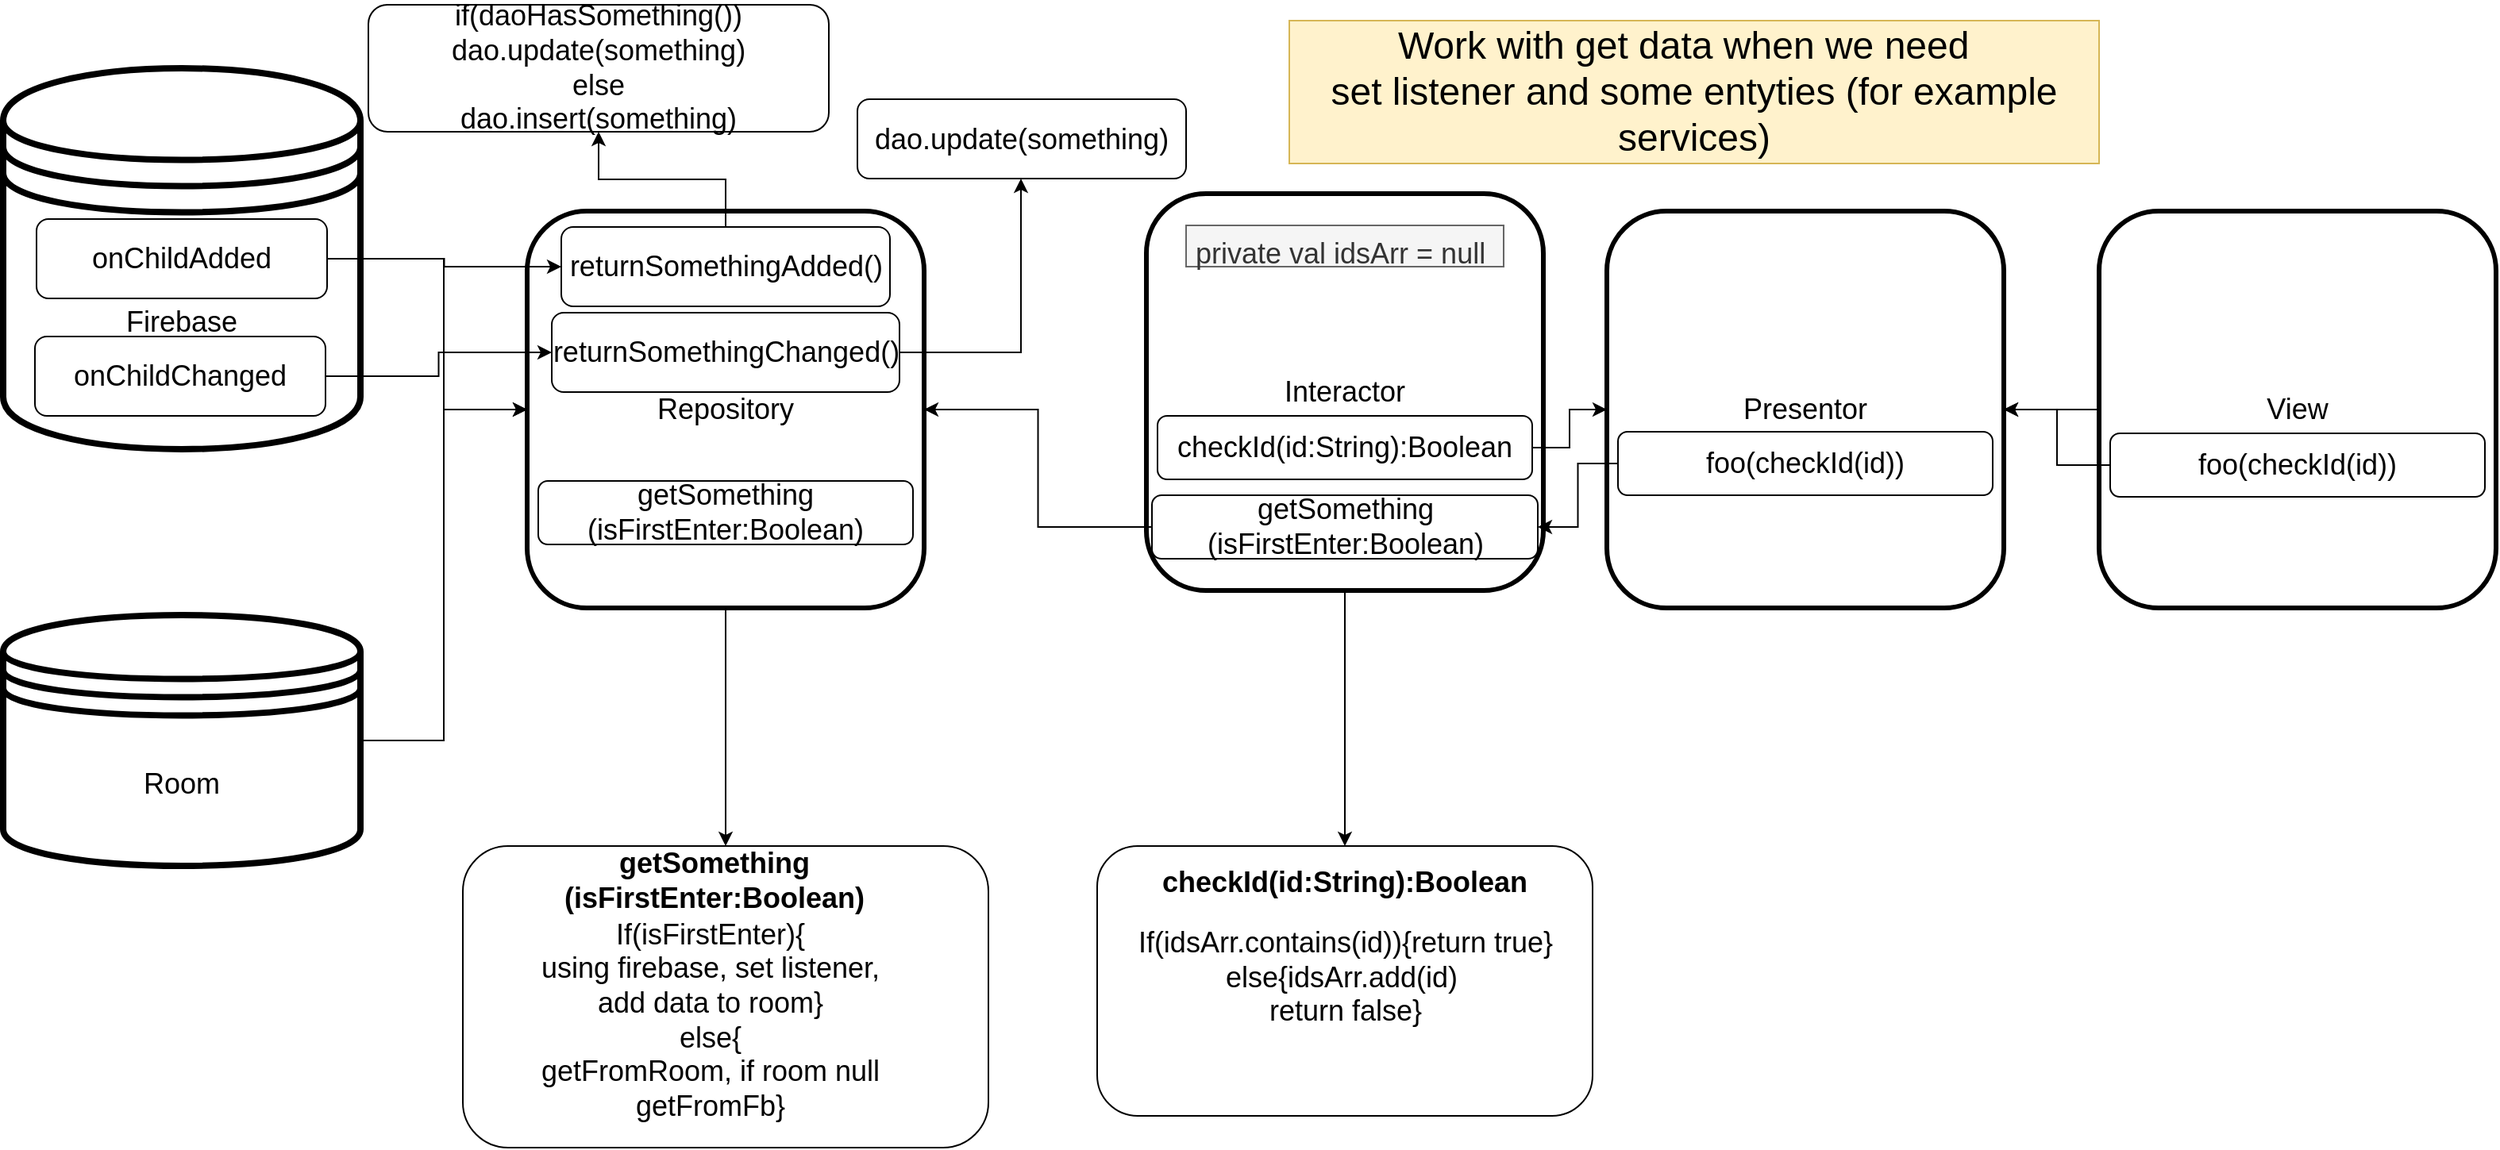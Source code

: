 <mxfile version="12.1.9" type="device" pages="1"><diagram id="5voVR23mDEmxN9KzD-d2" name="Page-1"><mxGraphModel dx="1673" dy="839" grid="1" gridSize="10" guides="1" tooltips="1" connect="1" arrows="1" fold="1" page="1" pageScale="1" pageWidth="827" pageHeight="1169" math="0" shadow="0"><root><mxCell id="0"/><mxCell id="1" parent="0"/><mxCell id="gQSIT6ZkLfOmO_N8D0p--10" style="edgeStyle=orthogonalEdgeStyle;rounded=0;orthogonalLoop=1;jettySize=auto;html=1;entryX=1;entryY=0.5;entryDx=0;entryDy=0;" parent="1" source="gQSIT6ZkLfOmO_N8D0p--2" target="gQSIT6ZkLfOmO_N8D0p--3" edge="1"><mxGeometry relative="1" as="geometry"/></mxCell><mxCell id="gQSIT6ZkLfOmO_N8D0p--2" value="View" style="shape=ext;rounded=1;html=1;whiteSpace=wrap;strokeWidth=3;fontSize=18;" parent="1" vertex="1"><mxGeometry x="1390" y="150" width="250" height="250" as="geometry"/></mxCell><mxCell id="gQSIT6ZkLfOmO_N8D0p--3" value="Presentor" style="shape=ext;rounded=1;html=1;whiteSpace=wrap;strokeWidth=3;fontSize=18;" parent="1" vertex="1"><mxGeometry x="1080" y="150" width="250" height="250" as="geometry"/></mxCell><mxCell id="gQSIT6ZkLfOmO_N8D0p--22" style="edgeStyle=orthogonalEdgeStyle;rounded=0;orthogonalLoop=1;jettySize=auto;html=1;entryX=0.5;entryY=0;entryDx=0;entryDy=0;fontSize=18;" parent="1" source="gQSIT6ZkLfOmO_N8D0p--4" target="gQSIT6ZkLfOmO_N8D0p--21" edge="1"><mxGeometry relative="1" as="geometry"/></mxCell><mxCell id="gQSIT6ZkLfOmO_N8D0p--4" value="Interactor" style="shape=ext;rounded=1;html=1;whiteSpace=wrap;strokeWidth=3;fontSize=18;comic=0;" parent="1" vertex="1"><mxGeometry x="790" y="139" width="250" height="250" as="geometry"/></mxCell><mxCell id="gQSIT6ZkLfOmO_N8D0p--40" style="edgeStyle=orthogonalEdgeStyle;rounded=0;orthogonalLoop=1;jettySize=auto;html=1;entryX=0.5;entryY=0;entryDx=0;entryDy=0;fontSize=18;" parent="1" source="gQSIT6ZkLfOmO_N8D0p--5" target="gQSIT6ZkLfOmO_N8D0p--38" edge="1"><mxGeometry relative="1" as="geometry"/></mxCell><mxCell id="gQSIT6ZkLfOmO_N8D0p--5" value="Repository" style="shape=ext;rounded=1;html=1;whiteSpace=wrap;strokeWidth=3;fontSize=18;" parent="1" vertex="1"><mxGeometry x="400" y="150" width="250" height="250" as="geometry"/></mxCell><mxCell id="gQSIT6ZkLfOmO_N8D0p--8" value="&lt;font style=&quot;font-size: 24px&quot;&gt;Work with get data when we need&amp;nbsp;&amp;nbsp;&lt;br&gt;&lt;/font&gt;&lt;span style=&quot;font-size: 24px&quot;&gt;set listener and some entyties (for example services)&lt;/span&gt;" style="text;html=1;strokeColor=#d6b656;fillColor=#fff2cc;align=center;verticalAlign=middle;whiteSpace=wrap;rounded=0;" parent="1" vertex="1"><mxGeometry x="880" y="30" width="510" height="90" as="geometry"/></mxCell><mxCell id="gQSIT6ZkLfOmO_N8D0p--31" style="edgeStyle=orthogonalEdgeStyle;rounded=0;orthogonalLoop=1;jettySize=auto;html=1;fontSize=18;" parent="1" source="gQSIT6ZkLfOmO_N8D0p--12" target="gQSIT6ZkLfOmO_N8D0p--3" edge="1"><mxGeometry relative="1" as="geometry"/></mxCell><mxCell id="gQSIT6ZkLfOmO_N8D0p--12" value="checkId(id:String):Boolean" style="shape=ext;rounded=1;html=1;whiteSpace=wrap;fontSize=18;" parent="1" vertex="1"><mxGeometry x="797" y="279" width="236" height="40" as="geometry"/></mxCell><mxCell id="gQSIT6ZkLfOmO_N8D0p--13" value="private val idsArr = null" style="text;strokeColor=#666666;fillColor=#f5f5f5;align=left;verticalAlign=top;spacingLeft=4;spacingRight=4;overflow=hidden;rotatable=0;points=[[0,0.5],[1,0.5]];portConstraint=eastwest;fontSize=18;fontColor=#333333;perimeterSpacing=0;" parent="1" vertex="1"><mxGeometry x="815" y="159" width="200" height="26" as="geometry"/></mxCell><mxCell id="gQSIT6ZkLfOmO_N8D0p--21" value="" style="shape=ext;rounded=1;html=1;whiteSpace=wrap;fontSize=18;" parent="1" vertex="1"><mxGeometry x="759" y="550" width="312" height="170" as="geometry"/></mxCell><mxCell id="gQSIT6ZkLfOmO_N8D0p--24" value="&lt;div&gt;&lt;span&gt;If(idsArr.contains(id)){&lt;/span&gt;&lt;span&gt;return true&lt;/span&gt;&lt;span&gt;}&lt;/span&gt;&lt;/div&gt;&lt;div&gt;&lt;span&gt;else&lt;/span&gt;&lt;span&gt;{&lt;/span&gt;&lt;span&gt;idsArr.add(id)&amp;nbsp;&lt;/span&gt;&lt;/div&gt;&lt;div&gt;&lt;span&gt;return false}&lt;/span&gt;&lt;/div&gt;" style="text;html=1;strokeColor=none;fillColor=none;align=center;verticalAlign=middle;whiteSpace=wrap;rounded=0;comic=0;fontSize=18;opacity=1;" parent="1" vertex="1"><mxGeometry x="772.5" y="562.5" width="285" height="140" as="geometry"/></mxCell><mxCell id="gQSIT6ZkLfOmO_N8D0p--25" value="&lt;b&gt;checkId(id:String):Boolean&lt;/b&gt;" style="text;html=1;strokeColor=none;fillColor=none;align=center;verticalAlign=middle;whiteSpace=wrap;rounded=0;comic=0;fontSize=18;opacity=1;" parent="1" vertex="1"><mxGeometry x="803" y="561" width="224" height="23" as="geometry"/></mxCell><mxCell id="gQSIT6ZkLfOmO_N8D0p--30" style="edgeStyle=orthogonalEdgeStyle;rounded=0;orthogonalLoop=1;jettySize=auto;html=1;fontSize=18;" parent="1" source="gQSIT6ZkLfOmO_N8D0p--27" target="gQSIT6ZkLfOmO_N8D0p--3" edge="1"><mxGeometry relative="1" as="geometry"/></mxCell><mxCell id="gQSIT6ZkLfOmO_N8D0p--27" value="foo(checkId(id))" style="shape=ext;rounded=1;html=1;whiteSpace=wrap;fontSize=18;" parent="1" vertex="1"><mxGeometry x="1397" y="290" width="236" height="40" as="geometry"/></mxCell><mxCell id="gQSIT6ZkLfOmO_N8D0p--29" style="edgeStyle=orthogonalEdgeStyle;rounded=0;orthogonalLoop=1;jettySize=auto;html=1;fontSize=18;" parent="1" source="gQSIT6ZkLfOmO_N8D0p--28" target="gQSIT6ZkLfOmO_N8D0p--5" edge="1"><mxGeometry relative="1" as="geometry"/></mxCell><mxCell id="gQSIT6ZkLfOmO_N8D0p--28" value="getSomething&lt;br&gt;(isFirstEnter:Boolean)" style="shape=ext;rounded=1;html=1;whiteSpace=wrap;fontSize=18;" parent="1" vertex="1"><mxGeometry x="793.5" y="329" width="243" height="40" as="geometry"/></mxCell><mxCell id="gQSIT6ZkLfOmO_N8D0p--43" style="edgeStyle=orthogonalEdgeStyle;rounded=0;orthogonalLoop=1;jettySize=auto;html=1;entryX=0;entryY=0.5;entryDx=0;entryDy=0;fontSize=18;" parent="1" source="gQSIT6ZkLfOmO_N8D0p--35" target="gQSIT6ZkLfOmO_N8D0p--5" edge="1"><mxGeometry relative="1" as="geometry"/></mxCell><mxCell id="gQSIT6ZkLfOmO_N8D0p--35" value="Room" style="shape=datastore;whiteSpace=wrap;html=1;comic=0;strokeWidth=4;fontSize=18;" parent="1" vertex="1"><mxGeometry x="70" y="404.5" width="225" height="158" as="geometry"/></mxCell><mxCell id="gQSIT6ZkLfOmO_N8D0p--42" style="edgeStyle=orthogonalEdgeStyle;rounded=0;orthogonalLoop=1;jettySize=auto;html=1;exitX=1;exitY=0.5;exitDx=0;exitDy=0;fontSize=18;" parent="1" source="gQSIT6ZkLfOmO_N8D0p--36" target="gQSIT6ZkLfOmO_N8D0p--5" edge="1"><mxGeometry relative="1" as="geometry"/></mxCell><mxCell id="gQSIT6ZkLfOmO_N8D0p--36" value="Firebase" style="shape=datastore;whiteSpace=wrap;html=1;comic=0;strokeWidth=4;fontSize=18;" parent="1" vertex="1"><mxGeometry x="70" y="60" width="225" height="240" as="geometry"/></mxCell><mxCell id="gQSIT6ZkLfOmO_N8D0p--37" value="getSomething&lt;br&gt;(isFirstEnter:Boolean)" style="shape=ext;rounded=1;html=1;whiteSpace=wrap;fontSize=18;" parent="1" vertex="1"><mxGeometry x="407" y="320" width="236" height="40" as="geometry"/></mxCell><mxCell id="gQSIT6ZkLfOmO_N8D0p--38" value="" style="shape=ext;rounded=1;html=1;whiteSpace=wrap;fontSize=18;" parent="1" vertex="1"><mxGeometry x="359.5" y="550" width="331" height="190" as="geometry"/></mxCell><mxCell id="gQSIT6ZkLfOmO_N8D0p--41" value="&lt;b&gt;getSomething&lt;br&gt;(isFirstEnter:Boolean)&lt;/b&gt;" style="text;html=1;strokeColor=none;fillColor=none;align=center;verticalAlign=middle;whiteSpace=wrap;rounded=0;comic=0;fontSize=18;opacity=1;" parent="1" vertex="1"><mxGeometry x="373.5" y="550" width="288" height="44" as="geometry"/></mxCell><mxCell id="gQSIT6ZkLfOmO_N8D0p--44" value="&lt;span&gt;If(isFirstEnter){&lt;br&gt;using firebase, set listener,&lt;br&gt;add data to room}&lt;br&gt;else{&lt;br&gt;getFromRoom, if room null getFromFb}&lt;br&gt;&lt;/span&gt;" style="text;html=1;strokeColor=none;fillColor=none;align=center;verticalAlign=middle;whiteSpace=wrap;rounded=0;comic=0;fontSize=18;opacity=1;" parent="1" vertex="1"><mxGeometry x="373" y="584" width="285" height="151" as="geometry"/></mxCell><mxCell id="gQSIT6ZkLfOmO_N8D0p--46" style="edgeStyle=orthogonalEdgeStyle;rounded=0;orthogonalLoop=1;jettySize=auto;html=1;entryX=1;entryY=0.5;entryDx=0;entryDy=0;fontSize=18;" parent="1" source="gQSIT6ZkLfOmO_N8D0p--45" target="gQSIT6ZkLfOmO_N8D0p--28" edge="1"><mxGeometry relative="1" as="geometry"/></mxCell><mxCell id="gQSIT6ZkLfOmO_N8D0p--45" value="foo(checkId(id))" style="shape=ext;rounded=1;html=1;whiteSpace=wrap;fontSize=18;" parent="1" vertex="1"><mxGeometry x="1087" y="289" width="236" height="40" as="geometry"/></mxCell><mxCell id="kjR9ISxXQAysm-Ml5r51-9" style="edgeStyle=orthogonalEdgeStyle;rounded=0;orthogonalLoop=1;jettySize=auto;html=1;" edge="1" parent="1" source="kjR9ISxXQAysm-Ml5r51-1" target="kjR9ISxXQAysm-Ml5r51-3"><mxGeometry relative="1" as="geometry"/></mxCell><mxCell id="kjR9ISxXQAysm-Ml5r51-1" value="onChildAdded" style="shape=ext;rounded=1;html=1;whiteSpace=wrap;fontSize=18;" vertex="1" parent="1"><mxGeometry x="91" y="155" width="183" height="50" as="geometry"/></mxCell><mxCell id="kjR9ISxXQAysm-Ml5r51-10" style="edgeStyle=orthogonalEdgeStyle;rounded=0;orthogonalLoop=1;jettySize=auto;html=1;" edge="1" parent="1" source="kjR9ISxXQAysm-Ml5r51-2" target="kjR9ISxXQAysm-Ml5r51-4"><mxGeometry relative="1" as="geometry"/></mxCell><mxCell id="kjR9ISxXQAysm-Ml5r51-2" value="onChildChanged" style="shape=ext;rounded=1;html=1;whiteSpace=wrap;fontSize=18;" vertex="1" parent="1"><mxGeometry x="90" y="229" width="183" height="50" as="geometry"/></mxCell><mxCell id="kjR9ISxXQAysm-Ml5r51-8" style="edgeStyle=orthogonalEdgeStyle;rounded=0;orthogonalLoop=1;jettySize=auto;html=1;" edge="1" parent="1" source="kjR9ISxXQAysm-Ml5r51-3" target="kjR9ISxXQAysm-Ml5r51-7"><mxGeometry relative="1" as="geometry"/></mxCell><mxCell id="kjR9ISxXQAysm-Ml5r51-3" value="returnSomethingAdded()" style="shape=ext;rounded=1;html=1;whiteSpace=wrap;fontSize=18;" vertex="1" parent="1"><mxGeometry x="421.5" y="160" width="207" height="50" as="geometry"/></mxCell><mxCell id="kjR9ISxXQAysm-Ml5r51-6" style="edgeStyle=orthogonalEdgeStyle;rounded=0;orthogonalLoop=1;jettySize=auto;html=1;" edge="1" parent="1" source="kjR9ISxXQAysm-Ml5r51-4" target="kjR9ISxXQAysm-Ml5r51-5"><mxGeometry relative="1" as="geometry"><Array as="points"><mxPoint x="711" y="239"/></Array></mxGeometry></mxCell><mxCell id="kjR9ISxXQAysm-Ml5r51-4" value="returnSomethingChanged()" style="shape=ext;rounded=1;html=1;whiteSpace=wrap;fontSize=18;" vertex="1" parent="1"><mxGeometry x="415.5" y="214" width="219" height="50" as="geometry"/></mxCell><mxCell id="kjR9ISxXQAysm-Ml5r51-5" value="dao.update(something)" style="shape=ext;rounded=1;html=1;whiteSpace=wrap;fontSize=18;" vertex="1" parent="1"><mxGeometry x="608" y="79.5" width="207" height="50" as="geometry"/></mxCell><mxCell id="kjR9ISxXQAysm-Ml5r51-7" value="if(daoHasSomething())&lt;br&gt;dao.update(something)&lt;br&gt;else&lt;br&gt;dao.insert(something)" style="shape=ext;rounded=1;html=1;whiteSpace=wrap;fontSize=18;" vertex="1" parent="1"><mxGeometry x="300" y="20" width="290" height="80" as="geometry"/></mxCell></root></mxGraphModel></diagram></mxfile>